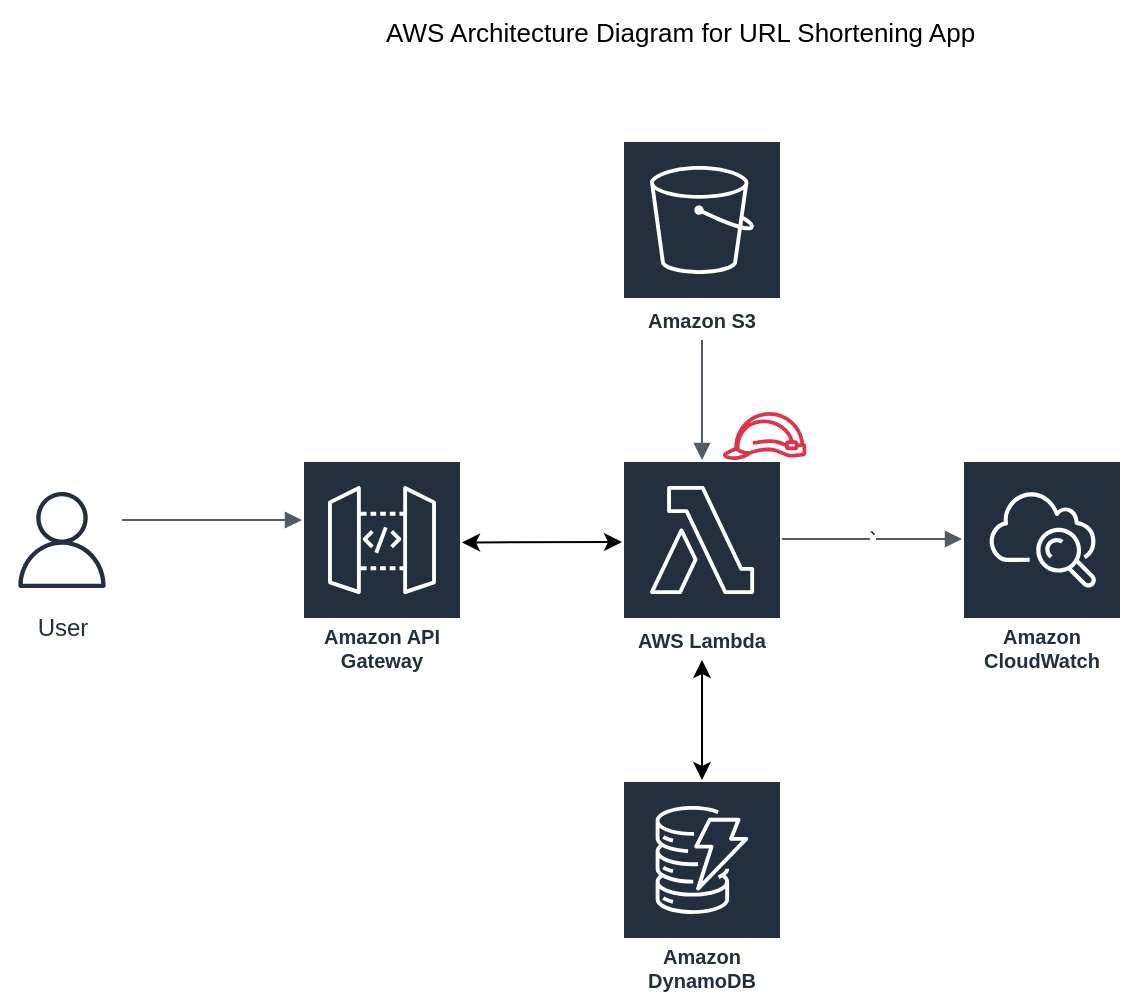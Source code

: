 <mxfile>
    <diagram id="3N85-Yc-Dd_1ZOEVL8Rn" name="Page-1">
        <mxGraphModel dx="741" dy="437" grid="1" gridSize="10" guides="1" tooltips="1" connect="1" arrows="1" fold="1" page="1" pageScale="1" pageWidth="827" pageHeight="1169" math="0" shadow="0">
            <root>
                <mxCell id="0"/>
                <mxCell id="1" parent="0"/>
                <mxCell id="3" value="" style="edgeStyle=orthogonalEdgeStyle;html=1;endArrow=none;elbow=vertical;startArrow=block;startFill=1;strokeColor=#545B64;rounded=0;" edge="1" parent="1" source="5" target="8">
                    <mxGeometry width="100" relative="1" as="geometry">
                        <mxPoint x="160" y="80" as="sourcePoint"/>
                        <mxPoint x="649" y="120" as="targetPoint"/>
                        <Array as="points">
                            <mxPoint x="140" y="310"/>
                            <mxPoint x="140" y="310"/>
                        </Array>
                    </mxGeometry>
                </mxCell>
                <mxCell id="5" value="Amazon API Gateway" style="sketch=0;outlineConnect=0;fontColor=#232F3E;gradientColor=none;strokeColor=#ffffff;fillColor=#232F3E;dashed=0;verticalLabelPosition=middle;verticalAlign=bottom;align=center;html=1;whiteSpace=wrap;fontSize=10;fontStyle=1;spacing=3;shape=mxgraph.aws4.productIcon;prIcon=mxgraph.aws4.api_gateway;" vertex="1" parent="1">
                    <mxGeometry x="200" y="280" width="80" height="110" as="geometry"/>
                </mxCell>
                <mxCell id="6" value="Amazon S3" style="sketch=0;outlineConnect=0;fontColor=#232F3E;gradientColor=none;strokeColor=#ffffff;fillColor=#232F3E;dashed=0;verticalLabelPosition=middle;verticalAlign=bottom;align=center;html=1;whiteSpace=wrap;fontSize=10;fontStyle=1;spacing=3;shape=mxgraph.aws4.productIcon;prIcon=mxgraph.aws4.s3;" vertex="1" parent="1">
                    <mxGeometry x="360" y="120" width="80" height="100" as="geometry"/>
                </mxCell>
                <mxCell id="7" value="AWS Lambda" style="sketch=0;outlineConnect=0;fontColor=#232F3E;gradientColor=none;strokeColor=#ffffff;fillColor=#232F3E;dashed=0;verticalLabelPosition=middle;verticalAlign=bottom;align=center;html=1;whiteSpace=wrap;fontSize=10;fontStyle=1;spacing=3;shape=mxgraph.aws4.productIcon;prIcon=mxgraph.aws4.lambda;" vertex="1" parent="1">
                    <mxGeometry x="360" y="280" width="80" height="100" as="geometry"/>
                </mxCell>
                <mxCell id="8" value="User" style="sketch=0;outlineConnect=0;fontColor=#232F3E;gradientColor=none;strokeColor=#232F3E;fillColor=#ffffff;dashed=0;verticalLabelPosition=bottom;verticalAlign=top;align=center;html=1;fontSize=12;fontStyle=0;aspect=fixed;shape=mxgraph.aws4.resourceIcon;resIcon=mxgraph.aws4.user;" vertex="1" parent="1">
                    <mxGeometry x="50" y="290" width="60" height="60" as="geometry"/>
                </mxCell>
                <mxCell id="9" value="Amazon DynamoDB" style="sketch=0;outlineConnect=0;fontColor=#232F3E;gradientColor=none;strokeColor=#ffffff;fillColor=#232F3E;dashed=0;verticalLabelPosition=middle;verticalAlign=bottom;align=center;html=1;whiteSpace=wrap;fontSize=10;fontStyle=1;spacing=3;shape=mxgraph.aws4.productIcon;prIcon=mxgraph.aws4.dynamodb;" vertex="1" parent="1">
                    <mxGeometry x="360" y="440" width="80" height="110" as="geometry"/>
                </mxCell>
                <mxCell id="10" value="" style="edgeStyle=orthogonalEdgeStyle;html=1;endArrow=none;elbow=vertical;startArrow=block;startFill=1;strokeColor=#545B64;rounded=0;" edge="1" parent="1" source="7" target="6">
                    <mxGeometry width="100" relative="1" as="geometry">
                        <mxPoint x="490" y="240" as="sourcePoint"/>
                        <mxPoint x="400" y="240" as="targetPoint"/>
                        <Array as="points"/>
                    </mxGeometry>
                </mxCell>
                <mxCell id="13" value="" style="html=1;labelBackgroundColor=#ffffff;startArrow=classic;startFill=1;startSize=6;endArrow=classic;endFill=1;endSize=6;jettySize=auto;orthogonalLoop=1;strokeWidth=1;fontSize=14;" edge="1" parent="1" source="9" target="7">
                    <mxGeometry width="60" height="60" relative="1" as="geometry">
                        <mxPoint x="400" y="430" as="sourcePoint"/>
                        <mxPoint x="570" y="330" as="targetPoint"/>
                    </mxGeometry>
                </mxCell>
                <mxCell id="14" value="Amazon CloudWatch" style="sketch=0;outlineConnect=0;fontColor=#232F3E;gradientColor=none;strokeColor=#ffffff;fillColor=#232F3E;dashed=0;verticalLabelPosition=middle;verticalAlign=bottom;align=center;html=1;whiteSpace=wrap;fontSize=10;fontStyle=1;spacing=3;shape=mxgraph.aws4.productIcon;prIcon=mxgraph.aws4.cloudwatch;" vertex="1" parent="1">
                    <mxGeometry x="530" y="280" width="80" height="110" as="geometry"/>
                </mxCell>
                <mxCell id="15" value="`" style="edgeStyle=orthogonalEdgeStyle;html=1;endArrow=none;elbow=vertical;startArrow=block;startFill=1;strokeColor=#545B64;rounded=0;" edge="1" parent="1">
                    <mxGeometry width="100" relative="1" as="geometry">
                        <mxPoint x="530" y="319.5" as="sourcePoint"/>
                        <mxPoint x="440" y="319.5" as="targetPoint"/>
                        <Array as="points">
                            <mxPoint x="470" y="319.5"/>
                            <mxPoint x="470" y="319.5"/>
                        </Array>
                    </mxGeometry>
                </mxCell>
                <mxCell id="16" value="" style="endArrow=classic;startArrow=classic;html=1;" edge="1" parent="1">
                    <mxGeometry width="50" height="50" relative="1" as="geometry">
                        <mxPoint x="280" y="321.25" as="sourcePoint"/>
                        <mxPoint x="360" y="321" as="targetPoint"/>
                    </mxGeometry>
                </mxCell>
                <mxCell id="17" value="" style="sketch=0;outlineConnect=0;fontColor=#232F3E;gradientColor=none;fillColor=#DD344C;strokeColor=none;dashed=0;verticalLabelPosition=bottom;verticalAlign=top;align=center;html=1;fontSize=12;fontStyle=0;aspect=fixed;pointerEvents=1;shape=mxgraph.aws4.role;" vertex="1" parent="1">
                    <mxGeometry x="410" y="256" width="42.54" height="24" as="geometry"/>
                </mxCell>
                <mxCell id="25" value="&lt;span style=&quot;color: rgb(0, 0, 0); font-size: 13px; font-weight: 400;&quot;&gt;AWS Architecture Diagram for URL Shortening App&lt;/span&gt;" style="text;html=1;align=left;verticalAlign=middle;resizable=0;points=[];autosize=1;strokeColor=none;fillColor=none;fontSize=16;fontColor=#0070F2;fontFamily=Helvetica;fontStyle=1" vertex="1" parent="1">
                    <mxGeometry x="240" y="50" width="320" height="30" as="geometry"/>
                </mxCell>
            </root>
        </mxGraphModel>
    </diagram>
</mxfile>